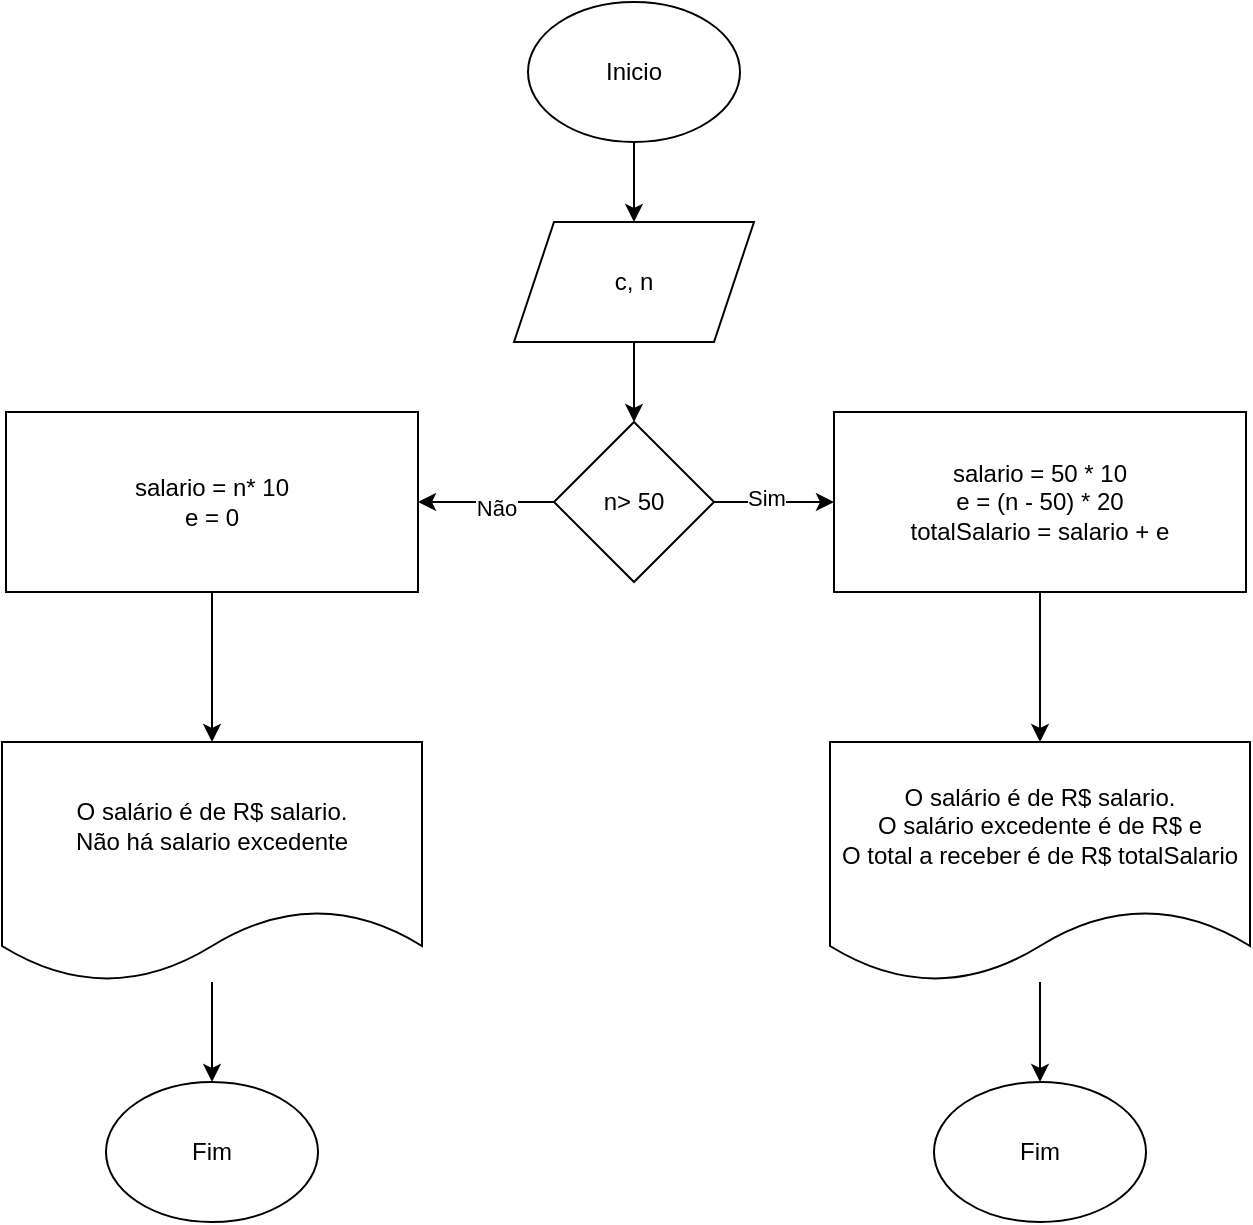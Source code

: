 <mxfile version="21.6.8" type="github">
  <diagram name="Página-1" id="siEfgQ1c2CDgS1Fgse-v">
    <mxGraphModel dx="987" dy="571" grid="1" gridSize="10" guides="1" tooltips="1" connect="1" arrows="1" fold="1" page="1" pageScale="1" pageWidth="827" pageHeight="1169" math="0" shadow="0">
      <root>
        <mxCell id="0" />
        <mxCell id="1" parent="0" />
        <mxCell id="0SYdeFEbhG93ngh5ScOc-11" value="" style="edgeStyle=orthogonalEdgeStyle;rounded=0;orthogonalLoop=1;jettySize=auto;html=1;" edge="1" parent="1" source="0SYdeFEbhG93ngh5ScOc-1" target="0SYdeFEbhG93ngh5ScOc-2">
          <mxGeometry relative="1" as="geometry" />
        </mxCell>
        <mxCell id="0SYdeFEbhG93ngh5ScOc-1" value="Inicio" style="ellipse;whiteSpace=wrap;html=1;" vertex="1" parent="1">
          <mxGeometry x="361" y="40" width="106" height="70" as="geometry" />
        </mxCell>
        <mxCell id="0SYdeFEbhG93ngh5ScOc-12" value="" style="edgeStyle=orthogonalEdgeStyle;rounded=0;orthogonalLoop=1;jettySize=auto;html=1;" edge="1" parent="1" source="0SYdeFEbhG93ngh5ScOc-2" target="0SYdeFEbhG93ngh5ScOc-3">
          <mxGeometry relative="1" as="geometry" />
        </mxCell>
        <mxCell id="0SYdeFEbhG93ngh5ScOc-2" value="c, n" style="shape=parallelogram;perimeter=parallelogramPerimeter;whiteSpace=wrap;html=1;fixedSize=1;" vertex="1" parent="1">
          <mxGeometry x="354" y="150" width="120" height="60" as="geometry" />
        </mxCell>
        <mxCell id="0SYdeFEbhG93ngh5ScOc-5" value="" style="edgeStyle=orthogonalEdgeStyle;rounded=0;orthogonalLoop=1;jettySize=auto;html=1;" edge="1" parent="1" source="0SYdeFEbhG93ngh5ScOc-3" target="0SYdeFEbhG93ngh5ScOc-4">
          <mxGeometry relative="1" as="geometry" />
        </mxCell>
        <mxCell id="0SYdeFEbhG93ngh5ScOc-13" value="Sim" style="edgeLabel;html=1;align=center;verticalAlign=middle;resizable=0;points=[];" vertex="1" connectable="0" parent="0SYdeFEbhG93ngh5ScOc-5">
          <mxGeometry x="-0.131" y="2" relative="1" as="geometry">
            <mxPoint as="offset" />
          </mxGeometry>
        </mxCell>
        <mxCell id="0SYdeFEbhG93ngh5ScOc-21" value="" style="edgeStyle=orthogonalEdgeStyle;rounded=0;orthogonalLoop=1;jettySize=auto;html=1;" edge="1" parent="1" source="0SYdeFEbhG93ngh5ScOc-3" target="0SYdeFEbhG93ngh5ScOc-15">
          <mxGeometry relative="1" as="geometry" />
        </mxCell>
        <mxCell id="0SYdeFEbhG93ngh5ScOc-23" value="Não" style="edgeLabel;html=1;align=center;verticalAlign=middle;resizable=0;points=[];" vertex="1" connectable="0" parent="0SYdeFEbhG93ngh5ScOc-21">
          <mxGeometry x="-0.14" y="3" relative="1" as="geometry">
            <mxPoint as="offset" />
          </mxGeometry>
        </mxCell>
        <mxCell id="0SYdeFEbhG93ngh5ScOc-3" value="n&amp;gt; 50" style="rhombus;whiteSpace=wrap;html=1;" vertex="1" parent="1">
          <mxGeometry x="374" y="250" width="80" height="80" as="geometry" />
        </mxCell>
        <mxCell id="0SYdeFEbhG93ngh5ScOc-8" value="" style="edgeStyle=orthogonalEdgeStyle;rounded=0;orthogonalLoop=1;jettySize=auto;html=1;" edge="1" parent="1" source="0SYdeFEbhG93ngh5ScOc-4" target="0SYdeFEbhG93ngh5ScOc-7">
          <mxGeometry relative="1" as="geometry" />
        </mxCell>
        <mxCell id="0SYdeFEbhG93ngh5ScOc-4" value="salario = 50 * 10&lt;br&gt;e = (n - 50) * 20&lt;br&gt;totalSalario = salario + e" style="whiteSpace=wrap;html=1;" vertex="1" parent="1">
          <mxGeometry x="514" y="245" width="206" height="90" as="geometry" />
        </mxCell>
        <mxCell id="0SYdeFEbhG93ngh5ScOc-10" value="" style="edgeStyle=orthogonalEdgeStyle;rounded=0;orthogonalLoop=1;jettySize=auto;html=1;" edge="1" parent="1" source="0SYdeFEbhG93ngh5ScOc-7" target="0SYdeFEbhG93ngh5ScOc-9">
          <mxGeometry relative="1" as="geometry" />
        </mxCell>
        <mxCell id="0SYdeFEbhG93ngh5ScOc-7" value="O salário é de R$ salario.&lt;br&gt;O salário excedente é de R$ e&lt;br&gt;O total a receber é de R$ totalSalario" style="shape=document;whiteSpace=wrap;html=1;boundedLbl=1;" vertex="1" parent="1">
          <mxGeometry x="512" y="410" width="210" height="120" as="geometry" />
        </mxCell>
        <mxCell id="0SYdeFEbhG93ngh5ScOc-9" value="Fim" style="ellipse;whiteSpace=wrap;html=1;" vertex="1" parent="1">
          <mxGeometry x="564" y="580" width="106" height="70" as="geometry" />
        </mxCell>
        <mxCell id="0SYdeFEbhG93ngh5ScOc-19" value="" style="edgeStyle=orthogonalEdgeStyle;rounded=0;orthogonalLoop=1;jettySize=auto;html=1;" edge="1" parent="1" source="0SYdeFEbhG93ngh5ScOc-15" target="0SYdeFEbhG93ngh5ScOc-17">
          <mxGeometry relative="1" as="geometry" />
        </mxCell>
        <mxCell id="0SYdeFEbhG93ngh5ScOc-15" value="salario = n* 10&lt;br&gt;e = 0" style="whiteSpace=wrap;html=1;" vertex="1" parent="1">
          <mxGeometry x="100" y="245" width="206" height="90" as="geometry" />
        </mxCell>
        <mxCell id="0SYdeFEbhG93ngh5ScOc-20" value="" style="edgeStyle=orthogonalEdgeStyle;rounded=0;orthogonalLoop=1;jettySize=auto;html=1;" edge="1" parent="1" source="0SYdeFEbhG93ngh5ScOc-17" target="0SYdeFEbhG93ngh5ScOc-18">
          <mxGeometry relative="1" as="geometry" />
        </mxCell>
        <mxCell id="0SYdeFEbhG93ngh5ScOc-17" value="O salário é de R$ salario.&lt;br&gt;Não há salario excedente" style="shape=document;whiteSpace=wrap;html=1;boundedLbl=1;" vertex="1" parent="1">
          <mxGeometry x="98" y="410" width="210" height="120" as="geometry" />
        </mxCell>
        <mxCell id="0SYdeFEbhG93ngh5ScOc-18" value="Fim" style="ellipse;whiteSpace=wrap;html=1;" vertex="1" parent="1">
          <mxGeometry x="150" y="580" width="106" height="70" as="geometry" />
        </mxCell>
      </root>
    </mxGraphModel>
  </diagram>
</mxfile>

